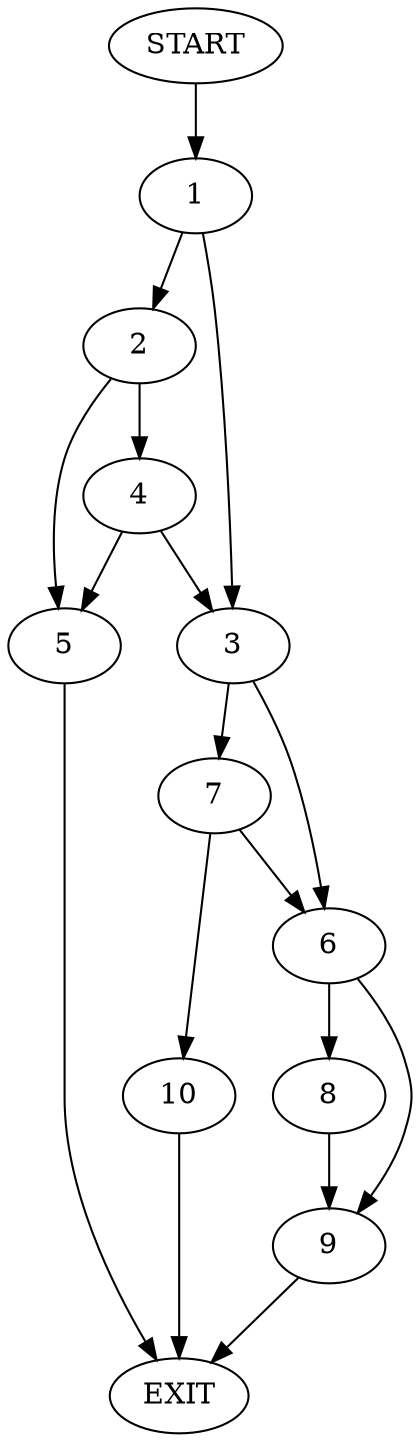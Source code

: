 digraph {
0 [label="START"]
11 [label="EXIT"]
0 -> 1
1 -> 2
1 -> 3
2 -> 4
2 -> 5
3 -> 6
3 -> 7
5 -> 11
4 -> 5
4 -> 3
6 -> 8
6 -> 9
7 -> 6
7 -> 10
10 -> 11
8 -> 9
9 -> 11
}
